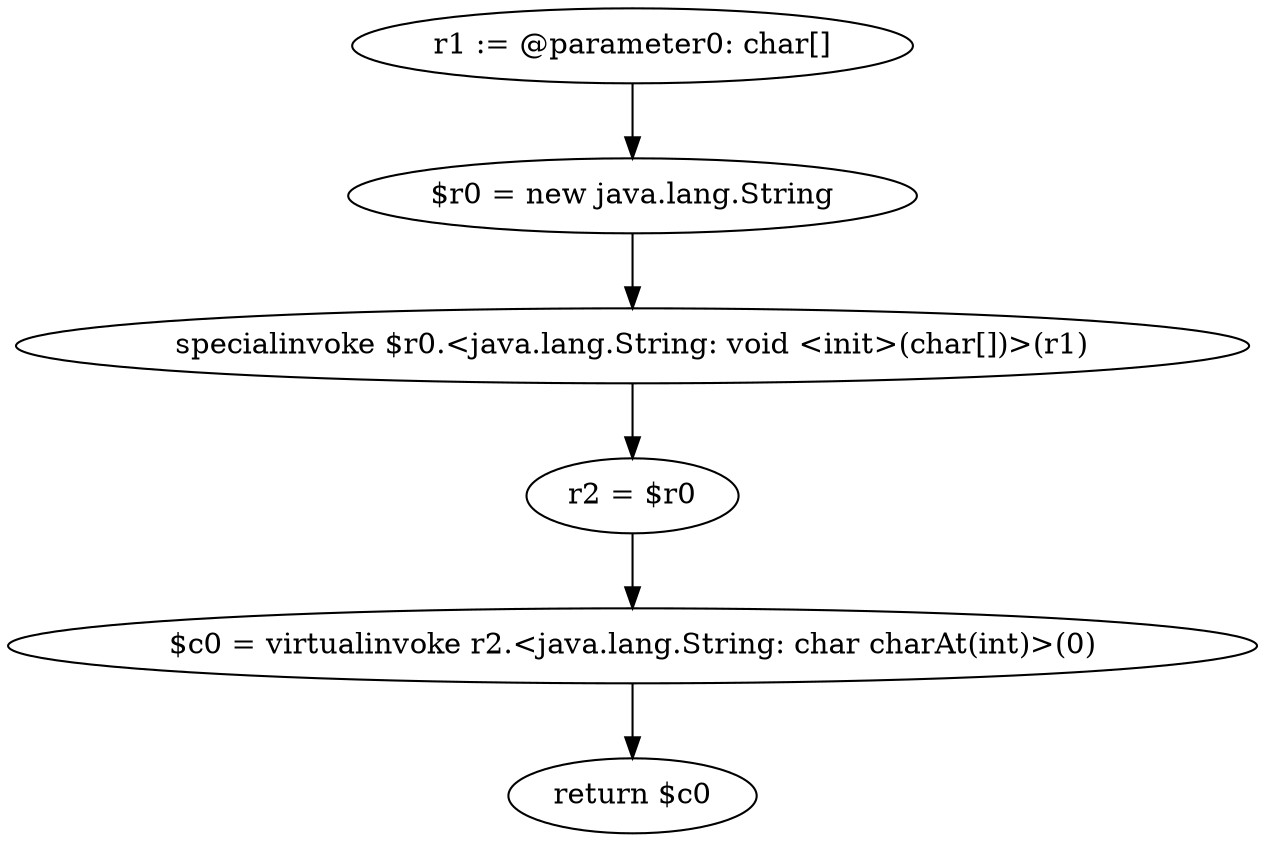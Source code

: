 digraph "unitGraph" {
    "r1 := @parameter0: char[]"
    "$r0 = new java.lang.String"
    "specialinvoke $r0.<java.lang.String: void <init>(char[])>(r1)"
    "r2 = $r0"
    "$c0 = virtualinvoke r2.<java.lang.String: char charAt(int)>(0)"
    "return $c0"
    "r1 := @parameter0: char[]"->"$r0 = new java.lang.String";
    "$r0 = new java.lang.String"->"specialinvoke $r0.<java.lang.String: void <init>(char[])>(r1)";
    "specialinvoke $r0.<java.lang.String: void <init>(char[])>(r1)"->"r2 = $r0";
    "r2 = $r0"->"$c0 = virtualinvoke r2.<java.lang.String: char charAt(int)>(0)";
    "$c0 = virtualinvoke r2.<java.lang.String: char charAt(int)>(0)"->"return $c0";
}
